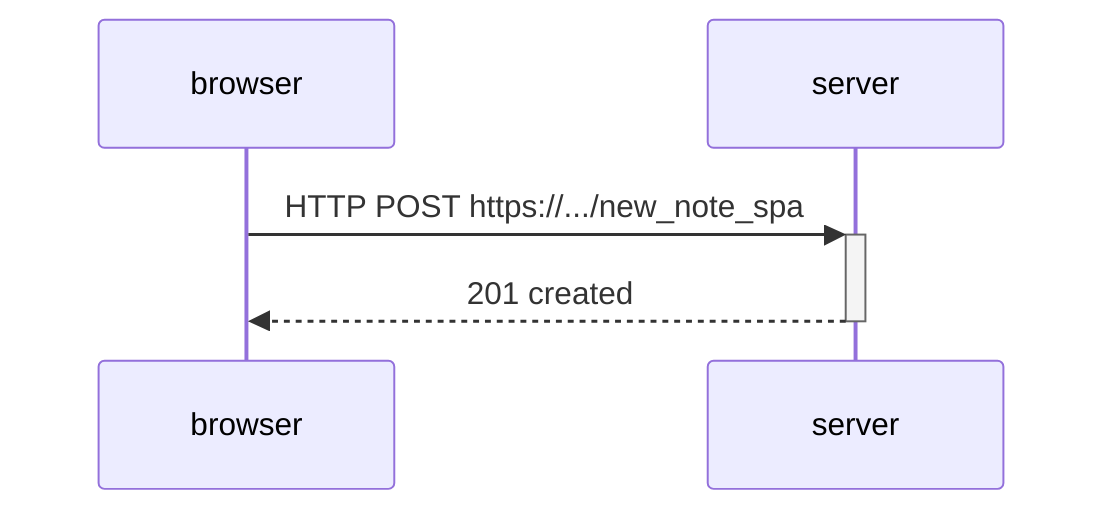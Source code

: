 sequenceDiagram
    browser->>+server: HTTP POST https://.../new_note_spa 
    server-->>-browser: 201 created
